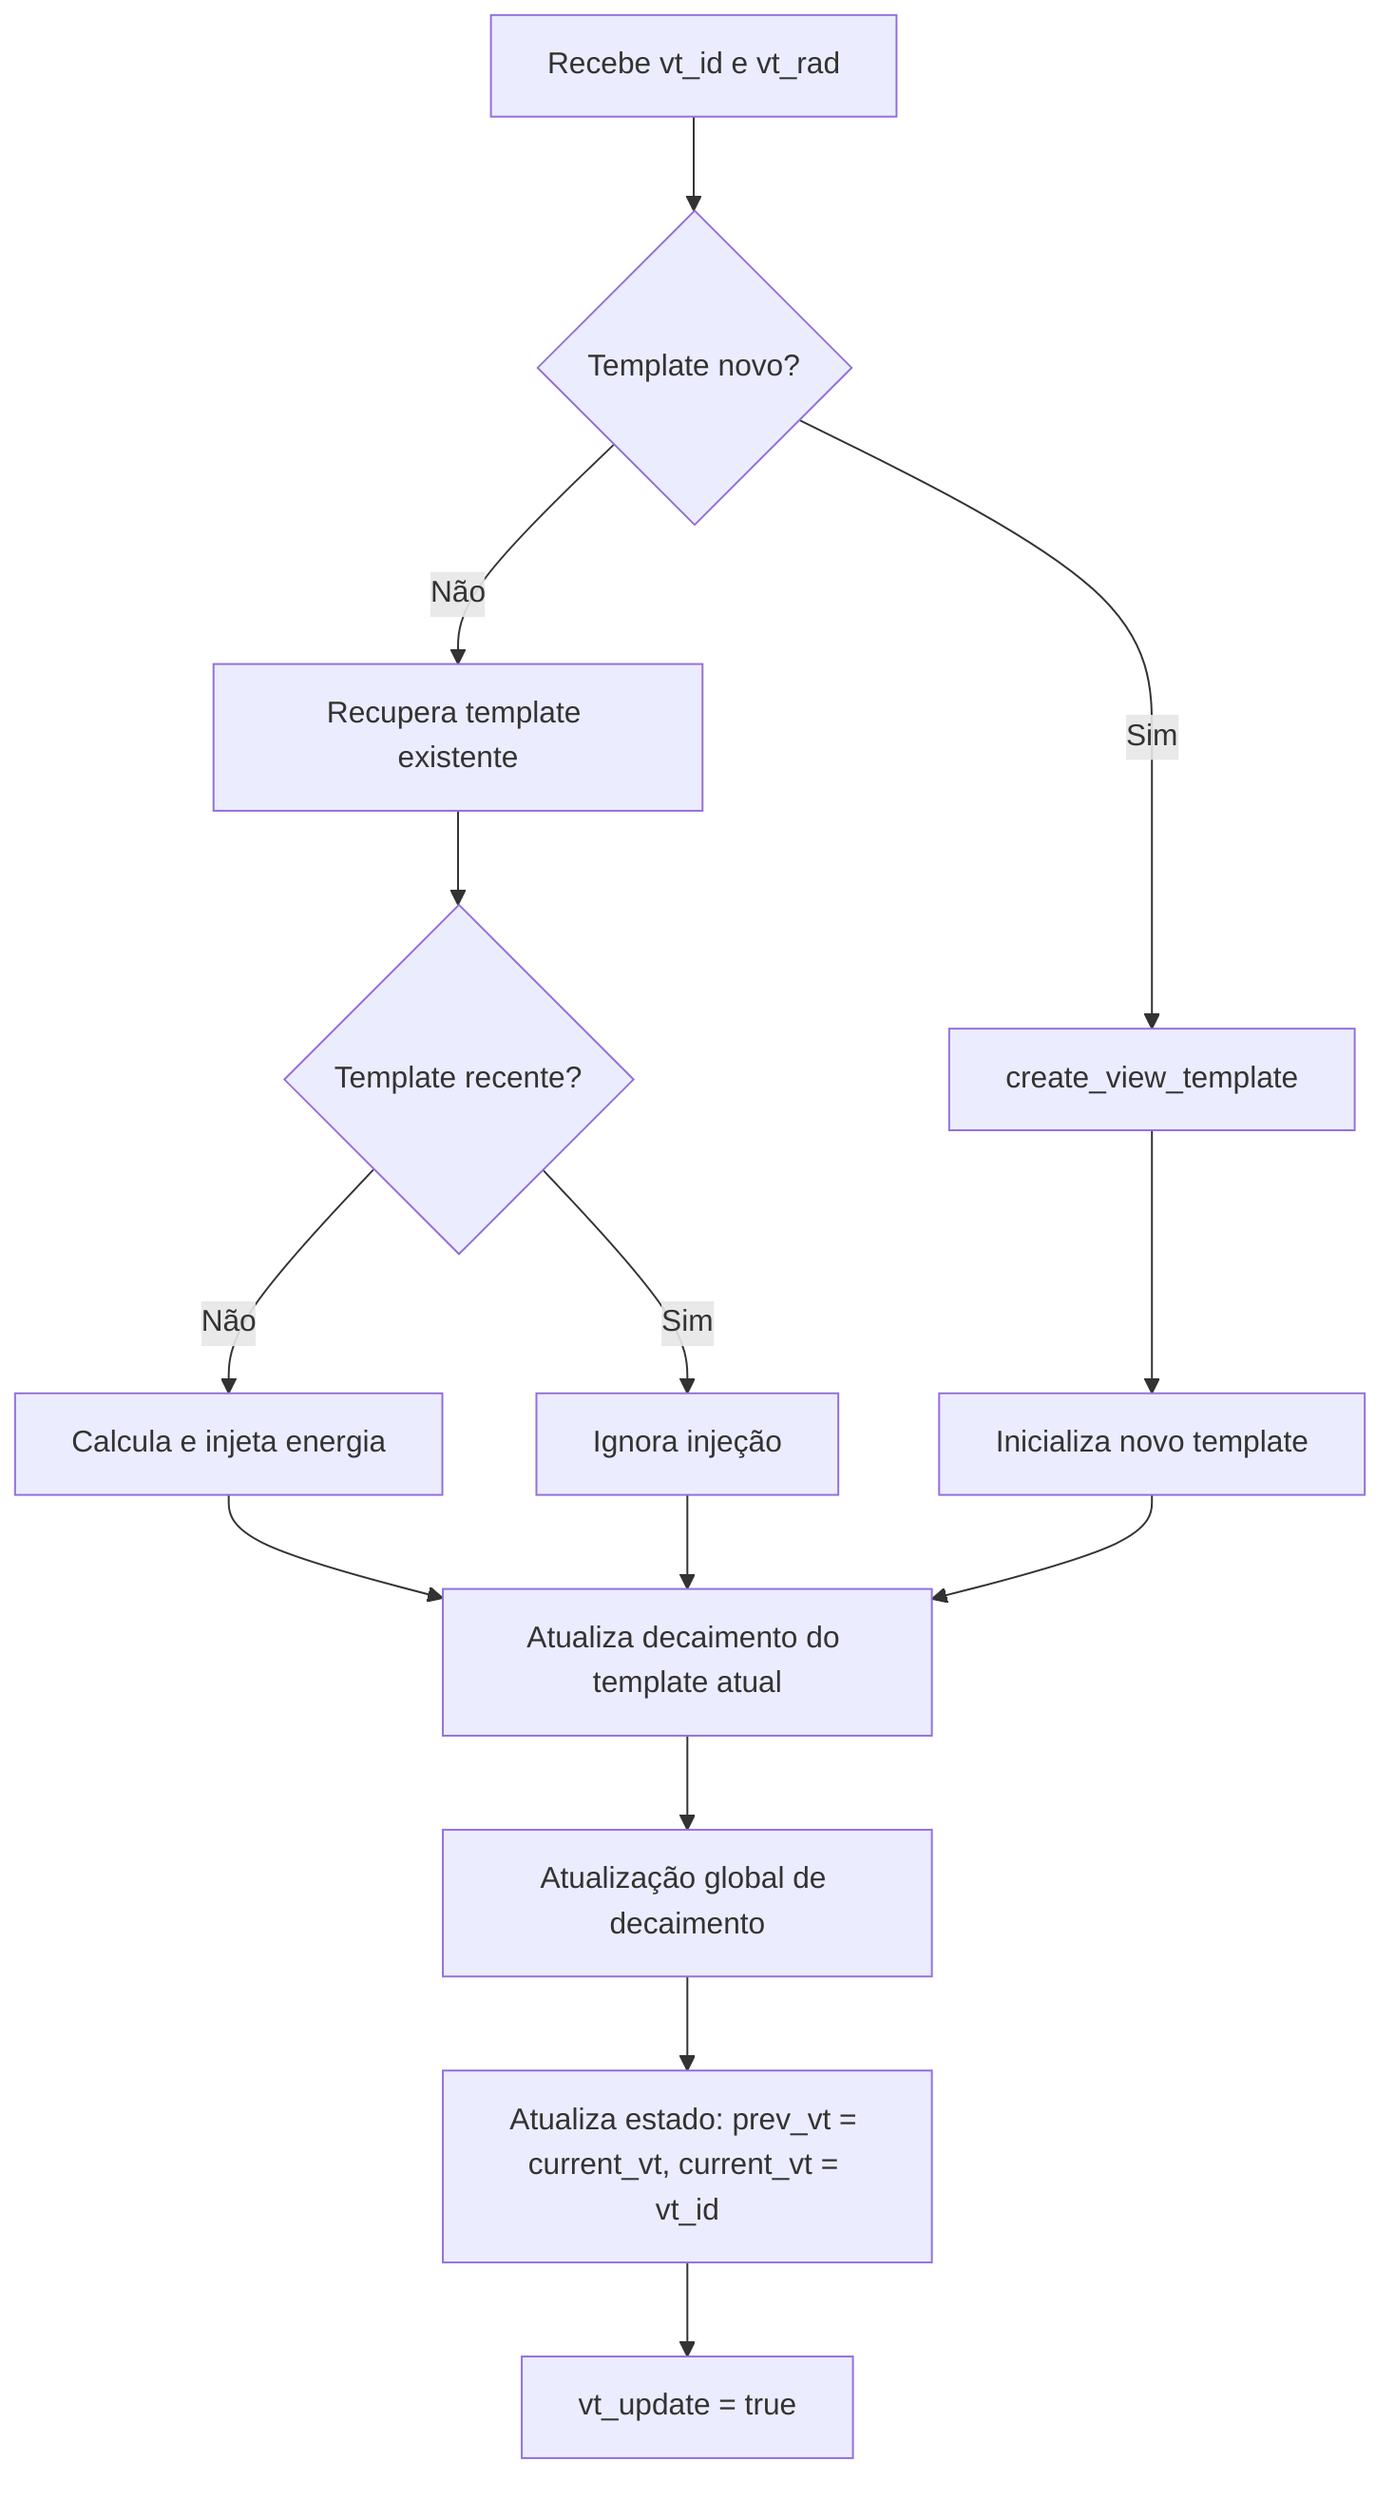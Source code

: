 graph TD
    A[Recebe vt_id e vt_rad] --> B{Template novo?}
    B -->|Sim| C[create_view_template]
    B -->|Não| D[Recupera template existente]
    
    C --> E[Inicializa novo template]
    D --> F{Template recente?}
    F -->|Não| G[Calcula e injeta energia]
    F -->|Sim| H[Ignora injeção]
    
    G --> I[Atualiza decaimento do template atual]
    H --> I
    E --> I
    
    I --> J[Atualização global de decaimento]
    J --> K[Atualiza estado: prev_vt = current_vt, current_vt = vt_id]
    K --> L[vt_update = true]